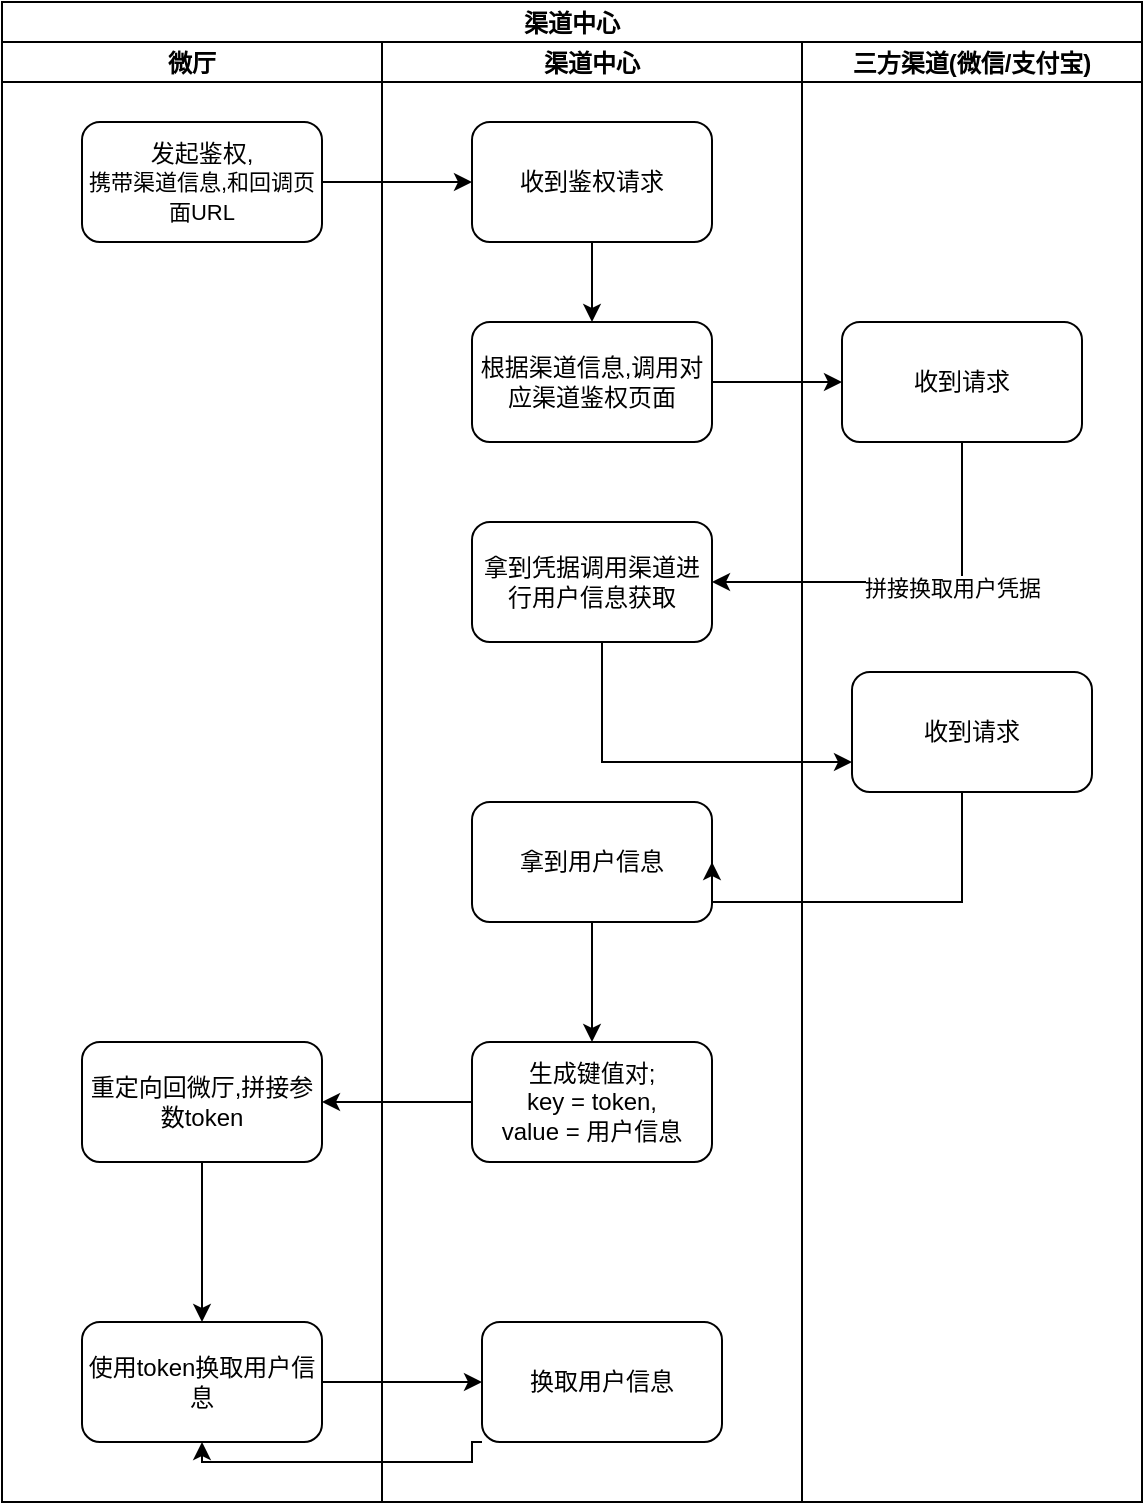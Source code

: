 <mxfile version="20.2.3" type="github">
  <diagram id="prtHgNgQTEPvFCAcTncT" name="Page-1">
    <mxGraphModel dx="1221" dy="681" grid="1" gridSize="10" guides="1" tooltips="1" connect="1" arrows="1" fold="1" page="1" pageScale="1" pageWidth="827" pageHeight="1169" math="0" shadow="0">
      <root>
        <mxCell id="0" />
        <mxCell id="1" parent="0" />
        <mxCell id="vWy_aqbwc0KfCV8UBpZy-27" value="渠道中心" style="swimlane;childLayout=stackLayout;resizeParent=1;resizeParentMax=0;startSize=20;" vertex="1" parent="1">
          <mxGeometry x="60" y="220" width="570" height="750" as="geometry" />
        </mxCell>
        <mxCell id="vWy_aqbwc0KfCV8UBpZy-28" value="微厅" style="swimlane;startSize=20;" vertex="1" parent="vWy_aqbwc0KfCV8UBpZy-27">
          <mxGeometry y="20" width="190" height="730" as="geometry" />
        </mxCell>
        <mxCell id="vWy_aqbwc0KfCV8UBpZy-33" value="发起鉴权,&lt;br&gt;&lt;span style=&quot;font-size: 11px; background-color: rgb(255, 255, 255);&quot;&gt;携带渠道信息,和回调页面URL&lt;/span&gt;" style="rounded=1;whiteSpace=wrap;html=1;" vertex="1" parent="vWy_aqbwc0KfCV8UBpZy-28">
          <mxGeometry x="40" y="40" width="120" height="60" as="geometry" />
        </mxCell>
        <mxCell id="vWy_aqbwc0KfCV8UBpZy-64" value="" style="edgeStyle=orthogonalEdgeStyle;rounded=0;orthogonalLoop=1;jettySize=auto;html=1;" edge="1" parent="vWy_aqbwc0KfCV8UBpZy-28" source="vWy_aqbwc0KfCV8UBpZy-60" target="vWy_aqbwc0KfCV8UBpZy-63">
          <mxGeometry relative="1" as="geometry" />
        </mxCell>
        <mxCell id="vWy_aqbwc0KfCV8UBpZy-60" value="重定向回微厅,拼接参数token" style="rounded=1;whiteSpace=wrap;html=1;" vertex="1" parent="vWy_aqbwc0KfCV8UBpZy-28">
          <mxGeometry x="40" y="500" width="120" height="60" as="geometry" />
        </mxCell>
        <mxCell id="vWy_aqbwc0KfCV8UBpZy-63" value="使用token换取用户信息" style="rounded=1;whiteSpace=wrap;html=1;" vertex="1" parent="vWy_aqbwc0KfCV8UBpZy-28">
          <mxGeometry x="40" y="640" width="120" height="60" as="geometry" />
        </mxCell>
        <mxCell id="vWy_aqbwc0KfCV8UBpZy-29" value="渠道中心" style="swimlane;startSize=20;" vertex="1" parent="vWy_aqbwc0KfCV8UBpZy-27">
          <mxGeometry x="190" y="20" width="210" height="730" as="geometry" />
        </mxCell>
        <mxCell id="vWy_aqbwc0KfCV8UBpZy-42" value="" style="edgeStyle=orthogonalEdgeStyle;rounded=0;orthogonalLoop=1;jettySize=auto;html=1;" edge="1" parent="vWy_aqbwc0KfCV8UBpZy-29" source="vWy_aqbwc0KfCV8UBpZy-35" target="vWy_aqbwc0KfCV8UBpZy-41">
          <mxGeometry relative="1" as="geometry" />
        </mxCell>
        <mxCell id="vWy_aqbwc0KfCV8UBpZy-35" value="收到鉴权请求" style="rounded=1;whiteSpace=wrap;html=1;" vertex="1" parent="vWy_aqbwc0KfCV8UBpZy-29">
          <mxGeometry x="45" y="40" width="120" height="60" as="geometry" />
        </mxCell>
        <mxCell id="vWy_aqbwc0KfCV8UBpZy-41" value="根据渠道信息,调用对应渠道鉴权页面" style="rounded=1;whiteSpace=wrap;html=1;" vertex="1" parent="vWy_aqbwc0KfCV8UBpZy-29">
          <mxGeometry x="45" y="140" width="120" height="60" as="geometry" />
        </mxCell>
        <mxCell id="vWy_aqbwc0KfCV8UBpZy-47" value="拿到凭据调用渠道进行用户信息获取" style="rounded=1;whiteSpace=wrap;html=1;" vertex="1" parent="vWy_aqbwc0KfCV8UBpZy-29">
          <mxGeometry x="45" y="240" width="120" height="60" as="geometry" />
        </mxCell>
        <mxCell id="vWy_aqbwc0KfCV8UBpZy-58" value="" style="edgeStyle=orthogonalEdgeStyle;rounded=0;orthogonalLoop=1;jettySize=auto;html=1;" edge="1" parent="vWy_aqbwc0KfCV8UBpZy-29" source="vWy_aqbwc0KfCV8UBpZy-54" target="vWy_aqbwc0KfCV8UBpZy-57">
          <mxGeometry relative="1" as="geometry" />
        </mxCell>
        <mxCell id="vWy_aqbwc0KfCV8UBpZy-54" value="拿到用户信息" style="rounded=1;whiteSpace=wrap;html=1;" vertex="1" parent="vWy_aqbwc0KfCV8UBpZy-29">
          <mxGeometry x="45" y="380" width="120" height="60" as="geometry" />
        </mxCell>
        <mxCell id="vWy_aqbwc0KfCV8UBpZy-57" value="生成键值对;&lt;br&gt;key = token,&lt;br&gt;value = 用户信息" style="rounded=1;whiteSpace=wrap;html=1;" vertex="1" parent="vWy_aqbwc0KfCV8UBpZy-29">
          <mxGeometry x="45" y="500" width="120" height="60" as="geometry" />
        </mxCell>
        <mxCell id="vWy_aqbwc0KfCV8UBpZy-66" value="换取用户信息" style="rounded=1;whiteSpace=wrap;html=1;" vertex="1" parent="vWy_aqbwc0KfCV8UBpZy-29">
          <mxGeometry x="50" y="640" width="120" height="60" as="geometry" />
        </mxCell>
        <mxCell id="vWy_aqbwc0KfCV8UBpZy-31" value="三方渠道(微信/支付宝)" style="swimlane;startSize=20;" vertex="1" parent="vWy_aqbwc0KfCV8UBpZy-27">
          <mxGeometry x="400" y="20" width="170" height="730" as="geometry" />
        </mxCell>
        <mxCell id="vWy_aqbwc0KfCV8UBpZy-45" value="收到请求" style="rounded=1;whiteSpace=wrap;html=1;" vertex="1" parent="vWy_aqbwc0KfCV8UBpZy-31">
          <mxGeometry x="20" y="140" width="120" height="60" as="geometry" />
        </mxCell>
        <mxCell id="vWy_aqbwc0KfCV8UBpZy-52" value="收到请求" style="rounded=1;whiteSpace=wrap;html=1;" vertex="1" parent="vWy_aqbwc0KfCV8UBpZy-31">
          <mxGeometry x="25" y="315" width="120" height="60" as="geometry" />
        </mxCell>
        <mxCell id="vWy_aqbwc0KfCV8UBpZy-36" value="" style="edgeStyle=orthogonalEdgeStyle;rounded=0;orthogonalLoop=1;jettySize=auto;html=1;" edge="1" parent="vWy_aqbwc0KfCV8UBpZy-27" source="vWy_aqbwc0KfCV8UBpZy-33" target="vWy_aqbwc0KfCV8UBpZy-35">
          <mxGeometry relative="1" as="geometry" />
        </mxCell>
        <mxCell id="vWy_aqbwc0KfCV8UBpZy-44" style="edgeStyle=orthogonalEdgeStyle;rounded=0;orthogonalLoop=1;jettySize=auto;html=1;" edge="1" parent="vWy_aqbwc0KfCV8UBpZy-27" source="vWy_aqbwc0KfCV8UBpZy-41" target="vWy_aqbwc0KfCV8UBpZy-45">
          <mxGeometry relative="1" as="geometry">
            <mxPoint x="440" y="190" as="targetPoint" />
          </mxGeometry>
        </mxCell>
        <mxCell id="vWy_aqbwc0KfCV8UBpZy-46" style="edgeStyle=orthogonalEdgeStyle;rounded=0;orthogonalLoop=1;jettySize=auto;html=1;entryX=1;entryY=0.5;entryDx=0;entryDy=0;" edge="1" parent="vWy_aqbwc0KfCV8UBpZy-27" source="vWy_aqbwc0KfCV8UBpZy-45" target="vWy_aqbwc0KfCV8UBpZy-47">
          <mxGeometry relative="1" as="geometry">
            <mxPoint x="480" y="310" as="targetPoint" />
            <Array as="points">
              <mxPoint x="480" y="290" />
            </Array>
          </mxGeometry>
        </mxCell>
        <mxCell id="vWy_aqbwc0KfCV8UBpZy-49" value="拼接换取用户凭据" style="edgeLabel;html=1;align=center;verticalAlign=middle;resizable=0;points=[];" vertex="1" connectable="0" parent="vWy_aqbwc0KfCV8UBpZy-46">
          <mxGeometry x="-0.229" y="3" relative="1" as="geometry">
            <mxPoint as="offset" />
          </mxGeometry>
        </mxCell>
        <mxCell id="vWy_aqbwc0KfCV8UBpZy-50" style="edgeStyle=orthogonalEdgeStyle;rounded=0;orthogonalLoop=1;jettySize=auto;html=1;" edge="1" parent="vWy_aqbwc0KfCV8UBpZy-27" source="vWy_aqbwc0KfCV8UBpZy-47" target="vWy_aqbwc0KfCV8UBpZy-52">
          <mxGeometry relative="1" as="geometry">
            <mxPoint x="295" y="410" as="targetPoint" />
            <Array as="points">
              <mxPoint x="300" y="380" />
            </Array>
          </mxGeometry>
        </mxCell>
        <mxCell id="vWy_aqbwc0KfCV8UBpZy-55" style="edgeStyle=orthogonalEdgeStyle;rounded=0;orthogonalLoop=1;jettySize=auto;html=1;entryX=1;entryY=0.5;entryDx=0;entryDy=0;" edge="1" parent="vWy_aqbwc0KfCV8UBpZy-27" source="vWy_aqbwc0KfCV8UBpZy-52" target="vWy_aqbwc0KfCV8UBpZy-54">
          <mxGeometry relative="1" as="geometry">
            <Array as="points">
              <mxPoint x="480" y="450" />
            </Array>
          </mxGeometry>
        </mxCell>
        <mxCell id="vWy_aqbwc0KfCV8UBpZy-59" style="edgeStyle=orthogonalEdgeStyle;rounded=0;orthogonalLoop=1;jettySize=auto;html=1;" edge="1" parent="vWy_aqbwc0KfCV8UBpZy-27" source="vWy_aqbwc0KfCV8UBpZy-57" target="vWy_aqbwc0KfCV8UBpZy-60">
          <mxGeometry relative="1" as="geometry">
            <mxPoint x="100" y="550" as="targetPoint" />
          </mxGeometry>
        </mxCell>
        <mxCell id="vWy_aqbwc0KfCV8UBpZy-65" style="edgeStyle=orthogonalEdgeStyle;rounded=0;orthogonalLoop=1;jettySize=auto;html=1;" edge="1" parent="vWy_aqbwc0KfCV8UBpZy-27" source="vWy_aqbwc0KfCV8UBpZy-63" target="vWy_aqbwc0KfCV8UBpZy-66">
          <mxGeometry relative="1" as="geometry">
            <mxPoint x="260" y="690" as="targetPoint" />
          </mxGeometry>
        </mxCell>
        <mxCell id="vWy_aqbwc0KfCV8UBpZy-67" style="edgeStyle=orthogonalEdgeStyle;rounded=0;orthogonalLoop=1;jettySize=auto;html=1;exitX=0;exitY=1;exitDx=0;exitDy=0;" edge="1" parent="vWy_aqbwc0KfCV8UBpZy-27" source="vWy_aqbwc0KfCV8UBpZy-66" target="vWy_aqbwc0KfCV8UBpZy-63">
          <mxGeometry relative="1" as="geometry">
            <Array as="points">
              <mxPoint x="235" y="730" />
              <mxPoint x="100" y="730" />
            </Array>
          </mxGeometry>
        </mxCell>
      </root>
    </mxGraphModel>
  </diagram>
</mxfile>
